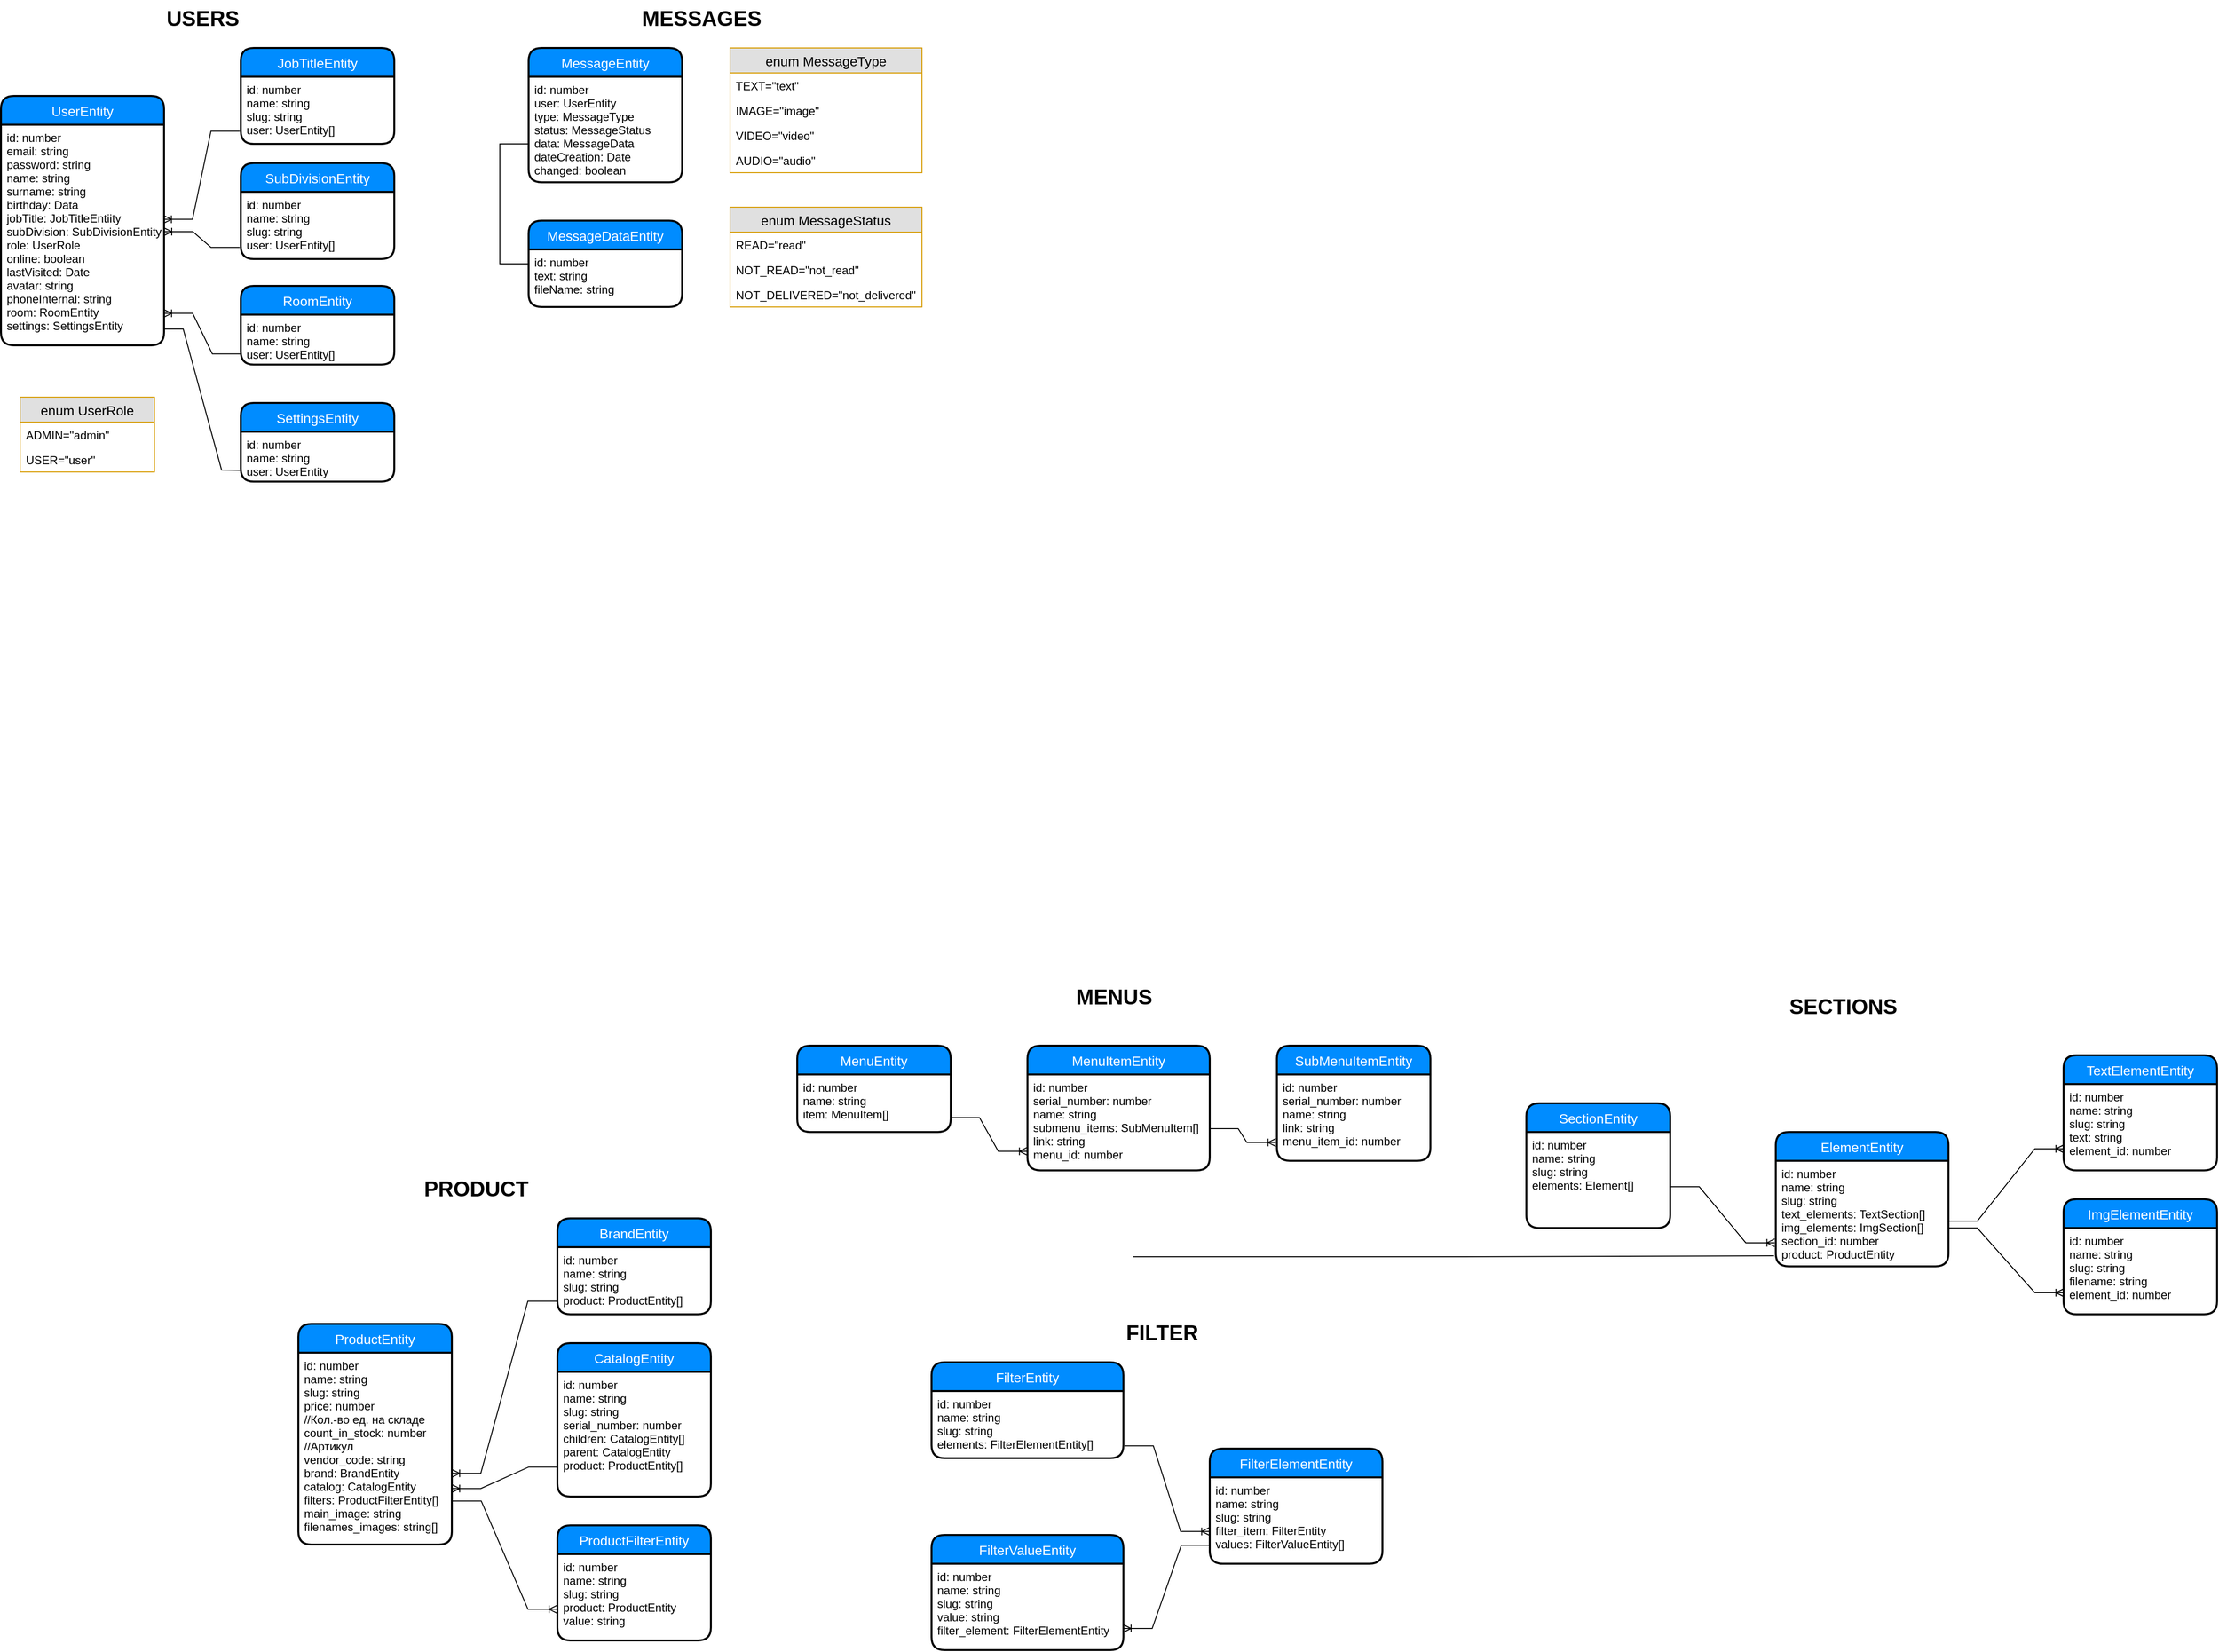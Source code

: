 <mxfile version="21.3.8" type="device">
  <diagram id="WG7RHVSNt35h0nU3T_CJ" name="DB">
    <mxGraphModel dx="633" dy="326" grid="1" gridSize="10" guides="1" tooltips="1" connect="1" arrows="1" fold="1" page="1" pageScale="1" pageWidth="2000" pageHeight="2000" math="0" shadow="0">
      <root>
        <mxCell id="PJwwnjKNIrOmF94pEZzt-0" />
        <mxCell id="PJwwnjKNIrOmF94pEZzt-1" parent="PJwwnjKNIrOmF94pEZzt-0" />
        <mxCell id="mLEfpGkEj4Xu0XnnnVGU-7" value="" style="edgeStyle=entityRelationEdgeStyle;fontSize=12;html=1;endArrow=ERoneToMany;rounded=0;exitX=0.998;exitY=0.565;exitDx=0;exitDy=0;exitPerimeter=0;entryX=-0.008;entryY=0.788;entryDx=0;entryDy=0;entryPerimeter=0;" parent="PJwwnjKNIrOmF94pEZzt-1" source="RsmHLLd07lTIPKuzx6u--11" target="mLEfpGkEj4Xu0XnnnVGU-6" edge="1">
          <mxGeometry width="100" height="100" relative="1" as="geometry">
            <mxPoint x="1270" y="1237" as="sourcePoint" />
            <mxPoint x="1350" y="1280" as="targetPoint" />
          </mxGeometry>
        </mxCell>
        <mxCell id="PJwwnjKNIrOmF94pEZzt-2" value="enum UserRole" style="swimlane;fontStyle=0;childLayout=stackLayout;horizontal=1;startSize=26;fillColor=#e0e0e0;horizontalStack=0;resizeParent=1;resizeParentMax=0;resizeLast=0;collapsible=1;marginBottom=0;swimlaneFillColor=#ffffff;align=center;fontSize=14;strokeColor=#D79B00;" parent="PJwwnjKNIrOmF94pEZzt-1" vertex="1">
          <mxGeometry x="40" y="474" width="140" height="78" as="geometry">
            <mxRectangle x="250" y="510" width="140" height="26" as="alternateBounds" />
          </mxGeometry>
        </mxCell>
        <mxCell id="PJwwnjKNIrOmF94pEZzt-4" value="ADMIN=&quot;admin&quot;" style="text;strokeColor=none;fillColor=none;spacingLeft=4;spacingRight=4;overflow=hidden;rotatable=0;points=[[0,0.5],[1,0.5]];portConstraint=eastwest;fontSize=12;" parent="PJwwnjKNIrOmF94pEZzt-2" vertex="1">
          <mxGeometry y="26" width="140" height="26" as="geometry" />
        </mxCell>
        <mxCell id="PJwwnjKNIrOmF94pEZzt-5" value="USER=&quot;user&quot;" style="text;strokeColor=none;fillColor=none;spacingLeft=4;spacingRight=4;overflow=hidden;rotatable=0;points=[[0,0.5],[1,0.5]];portConstraint=eastwest;fontSize=12;" parent="PJwwnjKNIrOmF94pEZzt-2" vertex="1">
          <mxGeometry y="52" width="140" height="26" as="geometry" />
        </mxCell>
        <mxCell id="PJwwnjKNIrOmF94pEZzt-6" value="UserEntity" style="swimlane;childLayout=stackLayout;horizontal=1;startSize=30;horizontalStack=0;fillColor=#008cff;fontColor=#FFFFFF;rounded=1;fontSize=14;fontStyle=0;strokeWidth=2;resizeParent=0;resizeLast=1;shadow=0;dashed=0;align=center;" parent="PJwwnjKNIrOmF94pEZzt-1" vertex="1">
          <mxGeometry x="20" y="160" width="170" height="260" as="geometry" />
        </mxCell>
        <mxCell id="PJwwnjKNIrOmF94pEZzt-7" value="id: number&#xa;email: string&#xa;password: string&#xa;name: string&#xa;surname: string&#xa;birthday: Data&#xa;jobTitle: JobTitleEntiity&#xa;subDivision: SubDivisionEntity  &#xa;role: UserRole&#xa;online: boolean&#xa;lastVisited: Date&#xa;avatar: string&#xa;phoneInternal: string&#xa;room: RoomEntity&#xa;settings: SettingsEntity" style="align=left;strokeColor=none;fillColor=none;spacingLeft=4;fontSize=12;verticalAlign=top;resizable=0;rotatable=0;part=1;" parent="PJwwnjKNIrOmF94pEZzt-6" vertex="1">
          <mxGeometry y="30" width="170" height="230" as="geometry" />
        </mxCell>
        <mxCell id="mOdgYHokSKIeEAVoACv8-22" style="edgeStyle=orthogonalEdgeStyle;rounded=0;orthogonalLoop=1;jettySize=auto;html=1;exitX=0.5;exitY=1;exitDx=0;exitDy=0;" edge="1" parent="PJwwnjKNIrOmF94pEZzt-6" source="PJwwnjKNIrOmF94pEZzt-7" target="PJwwnjKNIrOmF94pEZzt-7">
          <mxGeometry relative="1" as="geometry" />
        </mxCell>
        <mxCell id="RsmHLLd07lTIPKuzx6u--4" value="MENUS" style="text;html=1;align=center;verticalAlign=middle;resizable=0;points=[];autosize=1;strokeColor=none;fillColor=none;fontSize=22;fontStyle=1" parent="PJwwnjKNIrOmF94pEZzt-1" vertex="1">
          <mxGeometry x="1130" y="1080" width="100" height="40" as="geometry" />
        </mxCell>
        <mxCell id="RsmHLLd07lTIPKuzx6u--7" value="MenuEntity" style="swimlane;childLayout=stackLayout;horizontal=1;startSize=30;horizontalStack=0;fillColor=#008cff;fontColor=#FFFFFF;rounded=1;fontSize=14;fontStyle=0;strokeWidth=2;resizeParent=0;resizeLast=1;shadow=0;dashed=0;align=center;" parent="PJwwnjKNIrOmF94pEZzt-1" vertex="1">
          <mxGeometry x="850" y="1150" width="160" height="90" as="geometry" />
        </mxCell>
        <mxCell id="RsmHLLd07lTIPKuzx6u--8" value="id: number&#xa;name: string&#xa;item: MenuItem[]" style="align=left;strokeColor=none;fillColor=none;spacingLeft=4;fontSize=12;verticalAlign=top;resizable=0;rotatable=0;part=1;" parent="RsmHLLd07lTIPKuzx6u--7" vertex="1">
          <mxGeometry y="30" width="160" height="60" as="geometry" />
        </mxCell>
        <mxCell id="RsmHLLd07lTIPKuzx6u--13" value="" style="edgeStyle=entityRelationEdgeStyle;fontSize=12;html=1;endArrow=ERoneToMany;rounded=0;entryX=-0.002;entryY=0.801;entryDx=0;entryDy=0;entryPerimeter=0;exitX=1;exitY=0.75;exitDx=0;exitDy=0;" parent="PJwwnjKNIrOmF94pEZzt-1" source="RsmHLLd07lTIPKuzx6u--8" target="RsmHLLd07lTIPKuzx6u--11" edge="1">
          <mxGeometry width="100" height="100" relative="1" as="geometry">
            <mxPoint x="1010" y="1320" as="sourcePoint" />
            <mxPoint x="1090" y="1247" as="targetPoint" />
          </mxGeometry>
        </mxCell>
        <mxCell id="RsmHLLd07lTIPKuzx6u--14" value="USERS" style="text;html=1;align=center;verticalAlign=middle;resizable=0;points=[];autosize=1;strokeColor=none;fillColor=none;fontSize=22;fontStyle=1" parent="PJwwnjKNIrOmF94pEZzt-1" vertex="1">
          <mxGeometry x="180" y="60" width="100" height="40" as="geometry" />
        </mxCell>
        <mxCell id="RsmHLLd07lTIPKuzx6u--16" value="SECTIONS" style="text;html=1;align=center;verticalAlign=middle;resizable=0;points=[];autosize=1;strokeColor=none;fillColor=none;fontSize=22;fontStyle=1" parent="PJwwnjKNIrOmF94pEZzt-1" vertex="1">
          <mxGeometry x="1870" y="1090" width="140" height="40" as="geometry" />
        </mxCell>
        <mxCell id="RsmHLLd07lTIPKuzx6u--18" value="ElementEntity" style="swimlane;childLayout=stackLayout;horizontal=1;startSize=30;horizontalStack=0;fillColor=#008cff;fontColor=#FFFFFF;rounded=1;fontSize=14;fontStyle=0;strokeWidth=2;resizeParent=0;resizeLast=1;shadow=0;dashed=0;align=center;" parent="PJwwnjKNIrOmF94pEZzt-1" vertex="1">
          <mxGeometry x="1870" y="1240" width="180" height="140" as="geometry" />
        </mxCell>
        <mxCell id="RsmHLLd07lTIPKuzx6u--19" value="id: number&#xa;name: string&#xa;slug: string&#xa;text_elements: TextSection[]&#xa;img_elements: ImgSection[]&#xa;section_id: number&#xa;product: ProductEntity" style="align=left;strokeColor=none;fillColor=none;spacingLeft=4;fontSize=12;verticalAlign=top;resizable=0;rotatable=0;part=1;" parent="RsmHLLd07lTIPKuzx6u--18" vertex="1">
          <mxGeometry y="30" width="180" height="110" as="geometry" />
        </mxCell>
        <mxCell id="RsmHLLd07lTIPKuzx6u--20" value="TextElementEntity" style="swimlane;childLayout=stackLayout;horizontal=1;startSize=30;horizontalStack=0;fillColor=#008cff;fontColor=#FFFFFF;rounded=1;fontSize=14;fontStyle=0;strokeWidth=2;resizeParent=0;resizeLast=1;shadow=0;dashed=0;align=center;" parent="PJwwnjKNIrOmF94pEZzt-1" vertex="1">
          <mxGeometry x="2170" y="1160" width="160" height="120" as="geometry" />
        </mxCell>
        <mxCell id="RsmHLLd07lTIPKuzx6u--21" value="id: number&#xa;name: string&#xa;slug: string&#xa;text: string&#xa;element_id: number" style="align=left;strokeColor=none;fillColor=none;spacingLeft=4;fontSize=12;verticalAlign=top;resizable=0;rotatable=0;part=1;" parent="RsmHLLd07lTIPKuzx6u--20" vertex="1">
          <mxGeometry y="30" width="160" height="90" as="geometry" />
        </mxCell>
        <mxCell id="mLEfpGkEj4Xu0XnnnVGU-0" value="ImgElementEntity" style="swimlane;childLayout=stackLayout;horizontal=1;startSize=30;horizontalStack=0;fillColor=#008cff;fontColor=#FFFFFF;rounded=1;fontSize=14;fontStyle=0;strokeWidth=2;resizeParent=0;resizeLast=1;shadow=0;dashed=0;align=center;" parent="PJwwnjKNIrOmF94pEZzt-1" vertex="1">
          <mxGeometry x="2170" y="1310" width="160" height="120" as="geometry" />
        </mxCell>
        <mxCell id="mLEfpGkEj4Xu0XnnnVGU-1" value="id: number&#xa;name: string&#xa;slug: string&#xa;filename: string&#xa;element_id: number" style="align=left;strokeColor=none;fillColor=none;spacingLeft=4;fontSize=12;verticalAlign=top;resizable=0;rotatable=0;part=1;" parent="mLEfpGkEj4Xu0XnnnVGU-0" vertex="1">
          <mxGeometry y="30" width="160" height="90" as="geometry" />
        </mxCell>
        <mxCell id="mLEfpGkEj4Xu0XnnnVGU-2" value="" style="edgeStyle=entityRelationEdgeStyle;fontSize=12;html=1;endArrow=ERoneToMany;rounded=0;entryX=0;entryY=0.75;entryDx=0;entryDy=0;exitX=1;exitY=0.572;exitDx=0;exitDy=0;exitPerimeter=0;" parent="PJwwnjKNIrOmF94pEZzt-1" source="RsmHLLd07lTIPKuzx6u--19" target="RsmHLLd07lTIPKuzx6u--21" edge="1">
          <mxGeometry width="100" height="100" relative="1" as="geometry">
            <mxPoint x="2050" y="1320" as="sourcePoint" />
            <mxPoint x="2129.68" y="1247.09" as="targetPoint" />
          </mxGeometry>
        </mxCell>
        <mxCell id="mLEfpGkEj4Xu0XnnnVGU-3" value="" style="edgeStyle=entityRelationEdgeStyle;fontSize=12;html=1;endArrow=ERoneToMany;rounded=0;entryX=0;entryY=0.75;entryDx=0;entryDy=0;" parent="PJwwnjKNIrOmF94pEZzt-1" target="mLEfpGkEj4Xu0XnnnVGU-1" edge="1">
          <mxGeometry width="100" height="100" relative="1" as="geometry">
            <mxPoint x="2050" y="1340" as="sourcePoint" />
            <mxPoint x="2180" y="1267.5" as="targetPoint" />
          </mxGeometry>
        </mxCell>
        <mxCell id="mLEfpGkEj4Xu0XnnnVGU-5" value="SubMenuItemEntity" style="swimlane;childLayout=stackLayout;horizontal=1;startSize=30;horizontalStack=0;fillColor=#008cff;fontColor=#FFFFFF;rounded=1;fontSize=14;fontStyle=0;strokeWidth=2;resizeParent=0;resizeLast=1;shadow=0;dashed=0;align=center;" parent="PJwwnjKNIrOmF94pEZzt-1" vertex="1">
          <mxGeometry x="1350" y="1150" width="160" height="120" as="geometry" />
        </mxCell>
        <mxCell id="mLEfpGkEj4Xu0XnnnVGU-6" value="id: number&#xa;serial_number: number&#xa;name: string&#xa;link: string&#xa;menu_item_id: number" style="align=left;strokeColor=none;fillColor=none;spacingLeft=4;fontSize=12;verticalAlign=top;resizable=0;rotatable=0;part=1;" parent="mLEfpGkEj4Xu0XnnnVGU-5" vertex="1">
          <mxGeometry y="30" width="160" height="90" as="geometry" />
        </mxCell>
        <mxCell id="RsmHLLd07lTIPKuzx6u--10" value="MenuItemEntity" style="swimlane;childLayout=stackLayout;horizontal=1;startSize=30;horizontalStack=0;fillColor=#008cff;fontColor=#FFFFFF;rounded=1;fontSize=14;fontStyle=0;strokeWidth=2;resizeParent=0;resizeLast=1;shadow=0;dashed=0;align=center;" parent="PJwwnjKNIrOmF94pEZzt-1" vertex="1">
          <mxGeometry x="1090" y="1150" width="190" height="130" as="geometry" />
        </mxCell>
        <mxCell id="RsmHLLd07lTIPKuzx6u--11" value="id: number&#xa;serial_number: number&#xa;name: string&#xa;submenu_items: SubMenuItem[]&#xa;link: string&#xa;menu_id: number" style="align=left;strokeColor=none;fillColor=none;spacingLeft=4;fontSize=12;verticalAlign=top;resizable=0;rotatable=0;part=1;" parent="RsmHLLd07lTIPKuzx6u--10" vertex="1">
          <mxGeometry y="30" width="190" height="100" as="geometry" />
        </mxCell>
        <mxCell id="mZnA2GYZkuLBao74AhR1-0" value="SectionEntity" style="swimlane;childLayout=stackLayout;horizontal=1;startSize=30;horizontalStack=0;fillColor=#008cff;fontColor=#FFFFFF;rounded=1;fontSize=14;fontStyle=0;strokeWidth=2;resizeParent=0;resizeLast=1;shadow=0;dashed=0;align=center;" parent="PJwwnjKNIrOmF94pEZzt-1" vertex="1">
          <mxGeometry x="1610" y="1210" width="150" height="130" as="geometry" />
        </mxCell>
        <mxCell id="mZnA2GYZkuLBao74AhR1-1" value="id: number&#xa;name: string&#xa;slug: string&#xa;elements: Element[]" style="align=left;strokeColor=none;fillColor=none;spacingLeft=4;fontSize=12;verticalAlign=top;resizable=0;rotatable=0;part=1;" parent="mZnA2GYZkuLBao74AhR1-0" vertex="1">
          <mxGeometry y="30" width="150" height="100" as="geometry" />
        </mxCell>
        <mxCell id="mZnA2GYZkuLBao74AhR1-2" value="" style="edgeStyle=entityRelationEdgeStyle;fontSize=12;html=1;endArrow=ERoneToMany;rounded=0;entryX=-0.007;entryY=0.777;entryDx=0;entryDy=0;exitX=1.002;exitY=0.57;exitDx=0;exitDy=0;exitPerimeter=0;entryPerimeter=0;" parent="PJwwnjKNIrOmF94pEZzt-1" source="mZnA2GYZkuLBao74AhR1-1" target="RsmHLLd07lTIPKuzx6u--19" edge="1">
          <mxGeometry width="100" height="100" relative="1" as="geometry">
            <mxPoint x="1760" y="1300" as="sourcePoint" />
            <mxPoint x="1910" y="1440" as="targetPoint" />
          </mxGeometry>
        </mxCell>
        <mxCell id="aV_MLQnCXW4QnTgUyW_h-1" value="ProductEntity" style="swimlane;childLayout=stackLayout;horizontal=1;startSize=30;horizontalStack=0;fillColor=#008cff;fontColor=#FFFFFF;rounded=1;fontSize=14;fontStyle=0;strokeWidth=2;resizeParent=0;resizeLast=1;shadow=0;dashed=0;align=center;" parent="PJwwnjKNIrOmF94pEZzt-1" vertex="1">
          <mxGeometry x="330" y="1440" width="160" height="230" as="geometry" />
        </mxCell>
        <mxCell id="aV_MLQnCXW4QnTgUyW_h-2" value="id: number&#xa;name: string&#xa;slug: string&#xa;price: number&#xa;//Кол.-во ед. на складе&#xa;count_in_stock: number &#xa;//Артикул&#xa;vendor_code: string &#xa;brand: BrandEntity&#xa;catalog: CatalogEntity&#xa;filters: ProductFilterEntity[]&#xa;main_image: string&#xa;filenames_images: string[]&#xa;" style="align=left;strokeColor=none;fillColor=none;spacingLeft=4;fontSize=12;verticalAlign=top;resizable=0;rotatable=0;part=1;" parent="aV_MLQnCXW4QnTgUyW_h-1" vertex="1">
          <mxGeometry y="30" width="160" height="200" as="geometry" />
        </mxCell>
        <mxCell id="aV_MLQnCXW4QnTgUyW_h-3" value="BrandEntity" style="swimlane;childLayout=stackLayout;horizontal=1;startSize=30;horizontalStack=0;fillColor=#008cff;fontColor=#FFFFFF;rounded=1;fontSize=14;fontStyle=0;strokeWidth=2;resizeParent=0;resizeLast=1;shadow=0;dashed=0;align=center;" parent="PJwwnjKNIrOmF94pEZzt-1" vertex="1">
          <mxGeometry x="600" y="1330" width="160" height="100" as="geometry" />
        </mxCell>
        <mxCell id="aV_MLQnCXW4QnTgUyW_h-4" value="id: number&#xa;name: string&#xa;slug: string&#xa;product: ProductEntity[]" style="align=left;strokeColor=none;fillColor=none;spacingLeft=4;fontSize=12;verticalAlign=top;resizable=0;rotatable=0;part=1;" parent="aV_MLQnCXW4QnTgUyW_h-3" vertex="1">
          <mxGeometry y="30" width="160" height="70" as="geometry" />
        </mxCell>
        <mxCell id="aV_MLQnCXW4QnTgUyW_h-5" value="CatalogEntity" style="swimlane;childLayout=stackLayout;horizontal=1;startSize=30;horizontalStack=0;fillColor=#008cff;fontColor=#FFFFFF;rounded=1;fontSize=14;fontStyle=0;strokeWidth=2;resizeParent=0;resizeLast=1;shadow=0;dashed=0;align=center;" parent="PJwwnjKNIrOmF94pEZzt-1" vertex="1">
          <mxGeometry x="600" y="1460" width="160" height="160" as="geometry" />
        </mxCell>
        <mxCell id="aV_MLQnCXW4QnTgUyW_h-6" value="id: number&#xa;name: string&#xa;slug: string&#xa;serial_number: number&#xa;children: CatalogEntity[] &#xa;parent: CatalogEntity &#xa;product: ProductEntity[]" style="align=left;strokeColor=none;fillColor=none;spacingLeft=4;fontSize=12;verticalAlign=top;resizable=0;rotatable=0;part=1;" parent="aV_MLQnCXW4QnTgUyW_h-5" vertex="1">
          <mxGeometry y="30" width="160" height="130" as="geometry" />
        </mxCell>
        <mxCell id="aV_MLQnCXW4QnTgUyW_h-7" value="ProductFilterEntity" style="swimlane;childLayout=stackLayout;horizontal=1;startSize=30;horizontalStack=0;fillColor=#008cff;fontColor=#FFFFFF;rounded=1;fontSize=14;fontStyle=0;strokeWidth=2;resizeParent=0;resizeLast=1;shadow=0;dashed=0;align=center;" parent="PJwwnjKNIrOmF94pEZzt-1" vertex="1">
          <mxGeometry x="600" y="1650" width="160" height="120" as="geometry">
            <mxRectangle x="330" y="1160" width="150" height="30" as="alternateBounds" />
          </mxGeometry>
        </mxCell>
        <mxCell id="aV_MLQnCXW4QnTgUyW_h-8" value="id: number&#xa;name: string&#xa;slug: string&#xa;product: ProductEntity&#xa;value: string" style="align=left;strokeColor=none;fillColor=none;spacingLeft=4;fontSize=12;verticalAlign=top;resizable=0;rotatable=0;part=1;" parent="aV_MLQnCXW4QnTgUyW_h-7" vertex="1">
          <mxGeometry y="30" width="160" height="90" as="geometry" />
        </mxCell>
        <mxCell id="aV_MLQnCXW4QnTgUyW_h-9" value="PRODUCT" style="text;html=1;align=center;verticalAlign=middle;resizable=0;points=[];autosize=1;strokeColor=none;fillColor=none;fontSize=22;fontStyle=1" parent="PJwwnjKNIrOmF94pEZzt-1" vertex="1">
          <mxGeometry x="450" y="1280" width="130" height="40" as="geometry" />
        </mxCell>
        <mxCell id="aV_MLQnCXW4QnTgUyW_h-10" value="FILTER" style="text;html=1;align=center;verticalAlign=middle;resizable=0;points=[];autosize=1;strokeColor=none;fillColor=none;fontSize=22;fontStyle=1" parent="PJwwnjKNIrOmF94pEZzt-1" vertex="1">
          <mxGeometry x="1180" y="1430" width="100" height="40" as="geometry" />
        </mxCell>
        <mxCell id="aV_MLQnCXW4QnTgUyW_h-11" value="FilterEntity" style="swimlane;childLayout=stackLayout;horizontal=1;startSize=30;horizontalStack=0;fillColor=#008cff;fontColor=#FFFFFF;rounded=1;fontSize=14;fontStyle=0;strokeWidth=2;resizeParent=0;resizeLast=1;shadow=0;dashed=0;align=center;" parent="PJwwnjKNIrOmF94pEZzt-1" vertex="1">
          <mxGeometry x="990" y="1480" width="200" height="100" as="geometry" />
        </mxCell>
        <mxCell id="aV_MLQnCXW4QnTgUyW_h-12" value="id: number&#xa;name: string&#xa;slug: string&#xa;elements: FilterElementEntity[]" style="align=left;strokeColor=none;fillColor=none;spacingLeft=4;fontSize=12;verticalAlign=top;resizable=0;rotatable=0;part=1;" parent="aV_MLQnCXW4QnTgUyW_h-11" vertex="1">
          <mxGeometry y="30" width="200" height="70" as="geometry" />
        </mxCell>
        <mxCell id="aV_MLQnCXW4QnTgUyW_h-13" value="FilterElementEntity" style="swimlane;childLayout=stackLayout;horizontal=1;startSize=30;horizontalStack=0;fillColor=#008cff;fontColor=#FFFFFF;rounded=1;fontSize=14;fontStyle=0;strokeWidth=2;resizeParent=0;resizeLast=1;shadow=0;dashed=0;align=center;" parent="PJwwnjKNIrOmF94pEZzt-1" vertex="1">
          <mxGeometry x="1280" y="1570" width="180" height="120" as="geometry" />
        </mxCell>
        <mxCell id="aV_MLQnCXW4QnTgUyW_h-14" value="id: number&#xa;name: string&#xa;slug: string&#xa;filter_item: FilterEntity&#xa;values: FilterValueEntity[]" style="align=left;strokeColor=none;fillColor=none;spacingLeft=4;fontSize=12;verticalAlign=top;resizable=0;rotatable=0;part=1;" parent="aV_MLQnCXW4QnTgUyW_h-13" vertex="1">
          <mxGeometry y="30" width="180" height="90" as="geometry" />
        </mxCell>
        <mxCell id="aV_MLQnCXW4QnTgUyW_h-16" value="FilterValueEntity" style="swimlane;childLayout=stackLayout;horizontal=1;startSize=30;horizontalStack=0;fillColor=#008cff;fontColor=#FFFFFF;rounded=1;fontSize=14;fontStyle=0;strokeWidth=2;resizeParent=0;resizeLast=1;shadow=0;dashed=0;align=center;" parent="PJwwnjKNIrOmF94pEZzt-1" vertex="1">
          <mxGeometry x="990" y="1660" width="200" height="120" as="geometry" />
        </mxCell>
        <mxCell id="aV_MLQnCXW4QnTgUyW_h-17" value="id: number&#xa;name: string&#xa;slug: string&#xa;value: string&#xa;filter_element: FilterElementEntity" style="align=left;strokeColor=none;fillColor=none;spacingLeft=4;fontSize=12;verticalAlign=top;resizable=0;rotatable=0;part=1;" parent="aV_MLQnCXW4QnTgUyW_h-16" vertex="1">
          <mxGeometry y="30" width="200" height="90" as="geometry" />
        </mxCell>
        <mxCell id="aV_MLQnCXW4QnTgUyW_h-18" value="" style="edgeStyle=entityRelationEdgeStyle;fontSize=12;html=1;endArrow=ERoneToMany;rounded=0;entryX=1.001;entryY=0.629;entryDx=0;entryDy=0;entryPerimeter=0;exitX=-0.005;exitY=0.806;exitDx=0;exitDy=0;exitPerimeter=0;" parent="PJwwnjKNIrOmF94pEZzt-1" source="aV_MLQnCXW4QnTgUyW_h-4" target="aV_MLQnCXW4QnTgUyW_h-2" edge="1">
          <mxGeometry width="100" height="100" relative="1" as="geometry">
            <mxPoint x="460" y="1367.45" as="sourcePoint" />
            <mxPoint x="539.62" y="1402.55" as="targetPoint" />
          </mxGeometry>
        </mxCell>
        <mxCell id="aV_MLQnCXW4QnTgUyW_h-19" value="" style="edgeStyle=entityRelationEdgeStyle;fontSize=12;html=1;endArrow=ERoneToMany;rounded=0;entryX=1.001;entryY=0.708;entryDx=0;entryDy=0;entryPerimeter=0;exitX=0.001;exitY=0.763;exitDx=0;exitDy=0;exitPerimeter=0;" parent="PJwwnjKNIrOmF94pEZzt-1" source="aV_MLQnCXW4QnTgUyW_h-6" target="aV_MLQnCXW4QnTgUyW_h-2" edge="1">
          <mxGeometry width="100" height="100" relative="1" as="geometry">
            <mxPoint x="609.2" y="1426.42" as="sourcePoint" />
            <mxPoint x="500.16" y="1605.8" as="targetPoint" />
          </mxGeometry>
        </mxCell>
        <mxCell id="aV_MLQnCXW4QnTgUyW_h-20" value="" style="edgeStyle=entityRelationEdgeStyle;fontSize=12;html=1;endArrow=ERoneToMany;rounded=0;entryX=-0.004;entryY=0.638;entryDx=0;entryDy=0;entryPerimeter=0;exitX=1.004;exitY=0.773;exitDx=0;exitDy=0;exitPerimeter=0;" parent="PJwwnjKNIrOmF94pEZzt-1" source="aV_MLQnCXW4QnTgUyW_h-2" target="aV_MLQnCXW4QnTgUyW_h-8" edge="1">
          <mxGeometry width="100" height="100" relative="1" as="geometry">
            <mxPoint x="1000" y="1550" as="sourcePoint" />
            <mxPoint x="890.96" y="1729.38" as="targetPoint" />
          </mxGeometry>
        </mxCell>
        <mxCell id="aV_MLQnCXW4QnTgUyW_h-21" value="" style="edgeStyle=entityRelationEdgeStyle;fontSize=12;html=1;endArrow=ERoneToMany;rounded=0;entryX=-0.002;entryY=0.626;entryDx=0;entryDy=0;entryPerimeter=0;exitX=1.006;exitY=0.816;exitDx=0;exitDy=0;exitPerimeter=0;" parent="PJwwnjKNIrOmF94pEZzt-1" source="aV_MLQnCXW4QnTgUyW_h-12" target="aV_MLQnCXW4QnTgUyW_h-14" edge="1">
          <mxGeometry width="100" height="100" relative="1" as="geometry">
            <mxPoint x="1190" y="1610" as="sourcePoint" />
            <mxPoint x="1298.72" y="1692.82" as="targetPoint" />
          </mxGeometry>
        </mxCell>
        <mxCell id="aV_MLQnCXW4QnTgUyW_h-22" value="" style="edgeStyle=entityRelationEdgeStyle;fontSize=12;html=1;endArrow=ERoneToMany;rounded=0;entryX=1;entryY=0.75;entryDx=0;entryDy=0;exitX=0.002;exitY=0.786;exitDx=0;exitDy=0;exitPerimeter=0;" parent="PJwwnjKNIrOmF94pEZzt-1" source="aV_MLQnCXW4QnTgUyW_h-14" target="aV_MLQnCXW4QnTgUyW_h-17" edge="1">
          <mxGeometry width="100" height="100" relative="1" as="geometry">
            <mxPoint x="1280" y="1720" as="sourcePoint" />
            <mxPoint x="1368.44" y="1809.44" as="targetPoint" />
          </mxGeometry>
        </mxCell>
        <mxCell id="p17t_6VX3r1sdSGeTsCf-4" value="" style="endArrow=none;html=1;rounded=0;exitX=-0.01;exitY=0.9;exitDx=0;exitDy=0;exitPerimeter=0;" parent="PJwwnjKNIrOmF94pEZzt-1" source="RsmHLLd07lTIPKuzx6u--19" edge="1">
          <mxGeometry width="50" height="50" relative="1" as="geometry">
            <mxPoint x="1730" y="1400" as="sourcePoint" />
            <mxPoint x="1200" y="1370" as="targetPoint" />
            <Array as="points">
              <mxPoint x="1530" y="1370" />
            </Array>
          </mxGeometry>
        </mxCell>
        <mxCell id="mOdgYHokSKIeEAVoACv8-0" value="MessageEntity" style="swimlane;childLayout=stackLayout;horizontal=1;startSize=30;horizontalStack=0;fillColor=#008cff;fontColor=#FFFFFF;rounded=1;fontSize=14;fontStyle=0;strokeWidth=2;resizeParent=0;resizeLast=1;shadow=0;dashed=0;align=center;" vertex="1" parent="PJwwnjKNIrOmF94pEZzt-1">
          <mxGeometry x="570" y="110" width="160" height="140" as="geometry" />
        </mxCell>
        <mxCell id="mOdgYHokSKIeEAVoACv8-1" value="id: number&#xa;user: UserEntity&#xa;type: MessageType&#xa;status: MessageStatus&#xa;data: MessageData&#xa;dateCreation: Date&#xa;changed: boolean" style="align=left;strokeColor=none;fillColor=none;spacingLeft=4;fontSize=12;verticalAlign=top;resizable=0;rotatable=0;part=1;" vertex="1" parent="mOdgYHokSKIeEAVoACv8-0">
          <mxGeometry y="30" width="160" height="110" as="geometry" />
        </mxCell>
        <mxCell id="mOdgYHokSKIeEAVoACv8-2" value="enum MessageStatus" style="swimlane;fontStyle=0;childLayout=stackLayout;horizontal=1;startSize=26;fillColor=#e0e0e0;horizontalStack=0;resizeParent=1;resizeParentMax=0;resizeLast=0;collapsible=1;marginBottom=0;swimlaneFillColor=#ffffff;align=center;fontSize=14;strokeColor=#D79B00;" vertex="1" parent="PJwwnjKNIrOmF94pEZzt-1">
          <mxGeometry x="780" y="276" width="200" height="104" as="geometry">
            <mxRectangle x="250" y="510" width="140" height="26" as="alternateBounds" />
          </mxGeometry>
        </mxCell>
        <mxCell id="mOdgYHokSKIeEAVoACv8-3" value="READ=&quot;read&quot;" style="text;strokeColor=none;fillColor=none;spacingLeft=4;spacingRight=4;overflow=hidden;rotatable=0;points=[[0,0.5],[1,0.5]];portConstraint=eastwest;fontSize=12;" vertex="1" parent="mOdgYHokSKIeEAVoACv8-2">
          <mxGeometry y="26" width="200" height="26" as="geometry" />
        </mxCell>
        <mxCell id="mOdgYHokSKIeEAVoACv8-4" value="NOT_READ=&quot;not_read&quot;" style="text;strokeColor=none;fillColor=none;spacingLeft=4;spacingRight=4;overflow=hidden;rotatable=0;points=[[0,0.5],[1,0.5]];portConstraint=eastwest;fontSize=12;" vertex="1" parent="mOdgYHokSKIeEAVoACv8-2">
          <mxGeometry y="52" width="200" height="26" as="geometry" />
        </mxCell>
        <mxCell id="mOdgYHokSKIeEAVoACv8-5" value="NOT_DELIVERED=&quot;not_delivered&quot;" style="text;strokeColor=none;fillColor=none;spacingLeft=4;spacingRight=4;overflow=hidden;rotatable=0;points=[[0,0.5],[1,0.5]];portConstraint=eastwest;fontSize=12;" vertex="1" parent="mOdgYHokSKIeEAVoACv8-2">
          <mxGeometry y="78" width="200" height="26" as="geometry" />
        </mxCell>
        <mxCell id="mOdgYHokSKIeEAVoACv8-6" value="enum MessageType" style="swimlane;fontStyle=0;childLayout=stackLayout;horizontal=1;startSize=26;fillColor=#e0e0e0;horizontalStack=0;resizeParent=1;resizeParentMax=0;resizeLast=0;collapsible=1;marginBottom=0;swimlaneFillColor=#ffffff;align=center;fontSize=14;strokeColor=#D79B00;" vertex="1" parent="PJwwnjKNIrOmF94pEZzt-1">
          <mxGeometry x="780" y="110" width="200" height="130" as="geometry">
            <mxRectangle x="250" y="510" width="140" height="26" as="alternateBounds" />
          </mxGeometry>
        </mxCell>
        <mxCell id="mOdgYHokSKIeEAVoACv8-7" value="TEXT=&quot;text&quot;" style="text;strokeColor=none;fillColor=none;spacingLeft=4;spacingRight=4;overflow=hidden;rotatable=0;points=[[0,0.5],[1,0.5]];portConstraint=eastwest;fontSize=12;" vertex="1" parent="mOdgYHokSKIeEAVoACv8-6">
          <mxGeometry y="26" width="200" height="26" as="geometry" />
        </mxCell>
        <mxCell id="mOdgYHokSKIeEAVoACv8-8" value="IMAGE=&quot;image&quot;" style="text;strokeColor=none;fillColor=none;spacingLeft=4;spacingRight=4;overflow=hidden;rotatable=0;points=[[0,0.5],[1,0.5]];portConstraint=eastwest;fontSize=12;" vertex="1" parent="mOdgYHokSKIeEAVoACv8-6">
          <mxGeometry y="52" width="200" height="26" as="geometry" />
        </mxCell>
        <mxCell id="mOdgYHokSKIeEAVoACv8-10" value="VIDEO=&quot;video&quot;" style="text;strokeColor=none;fillColor=none;spacingLeft=4;spacingRight=4;overflow=hidden;rotatable=0;points=[[0,0.5],[1,0.5]];portConstraint=eastwest;fontSize=12;" vertex="1" parent="mOdgYHokSKIeEAVoACv8-6">
          <mxGeometry y="78" width="200" height="26" as="geometry" />
        </mxCell>
        <mxCell id="mOdgYHokSKIeEAVoACv8-9" value="AUDIO=&quot;audio&quot;" style="text;strokeColor=none;fillColor=none;spacingLeft=4;spacingRight=4;overflow=hidden;rotatable=0;points=[[0,0.5],[1,0.5]];portConstraint=eastwest;fontSize=12;" vertex="1" parent="mOdgYHokSKIeEAVoACv8-6">
          <mxGeometry y="104" width="200" height="26" as="geometry" />
        </mxCell>
        <mxCell id="mOdgYHokSKIeEAVoACv8-11" value="MESSAGES" style="text;html=1;align=center;verticalAlign=middle;resizable=0;points=[];autosize=1;strokeColor=none;fillColor=none;fontSize=22;fontStyle=1" vertex="1" parent="PJwwnjKNIrOmF94pEZzt-1">
          <mxGeometry x="675" y="60" width="150" height="40" as="geometry" />
        </mxCell>
        <mxCell id="mOdgYHokSKIeEAVoACv8-12" value="MessageDataEntity" style="swimlane;childLayout=stackLayout;horizontal=1;startSize=30;horizontalStack=0;fillColor=#008cff;fontColor=#FFFFFF;rounded=1;fontSize=14;fontStyle=0;strokeWidth=2;resizeParent=0;resizeLast=1;shadow=0;dashed=0;align=center;" vertex="1" parent="PJwwnjKNIrOmF94pEZzt-1">
          <mxGeometry x="570" y="290" width="160" height="90" as="geometry" />
        </mxCell>
        <mxCell id="mOdgYHokSKIeEAVoACv8-13" value="id: number&#xa;text: string&#xa;fileName: string" style="align=left;strokeColor=none;fillColor=none;spacingLeft=4;fontSize=12;verticalAlign=top;resizable=0;rotatable=0;part=1;" vertex="1" parent="mOdgYHokSKIeEAVoACv8-12">
          <mxGeometry y="30" width="160" height="60" as="geometry" />
        </mxCell>
        <mxCell id="mOdgYHokSKIeEAVoACv8-15" value="" style="endArrow=none;html=1;rounded=0;exitX=0.011;exitY=0.635;exitDx=0;exitDy=0;exitPerimeter=0;" edge="1" parent="PJwwnjKNIrOmF94pEZzt-1" source="mOdgYHokSKIeEAVoACv8-1">
          <mxGeometry width="50" height="50" relative="1" as="geometry">
            <mxPoint x="490" y="360" as="sourcePoint" />
            <mxPoint x="572" y="210" as="targetPoint" />
          </mxGeometry>
        </mxCell>
        <mxCell id="mOdgYHokSKIeEAVoACv8-16" value="" style="endArrow=none;html=1;rounded=0;exitX=0;exitY=0.636;exitDx=0;exitDy=0;exitPerimeter=0;entryX=0;entryY=0.25;entryDx=0;entryDy=0;" edge="1" parent="PJwwnjKNIrOmF94pEZzt-1" source="mOdgYHokSKIeEAVoACv8-1" target="mOdgYHokSKIeEAVoACv8-13">
          <mxGeometry width="50" height="50" relative="1" as="geometry">
            <mxPoint x="572" y="210" as="sourcePoint" />
            <mxPoint x="510" y="350" as="targetPoint" />
            <Array as="points">
              <mxPoint x="540" y="210" />
              <mxPoint x="540" y="335" />
            </Array>
          </mxGeometry>
        </mxCell>
        <mxCell id="mOdgYHokSKIeEAVoACv8-20" value="JobTitleEntity" style="swimlane;childLayout=stackLayout;horizontal=1;startSize=30;horizontalStack=0;fillColor=#008cff;fontColor=#FFFFFF;rounded=1;fontSize=14;fontStyle=0;strokeWidth=2;resizeParent=0;resizeLast=1;shadow=0;dashed=0;align=center;" vertex="1" parent="PJwwnjKNIrOmF94pEZzt-1">
          <mxGeometry x="270" y="110" width="160" height="100" as="geometry" />
        </mxCell>
        <mxCell id="mOdgYHokSKIeEAVoACv8-21" value="id: number&#xa;name: string&#xa;slug: string&#xa;user: UserEntity[]" style="align=left;strokeColor=none;fillColor=none;spacingLeft=4;fontSize=12;verticalAlign=top;resizable=0;rotatable=0;part=1;" vertex="1" parent="mOdgYHokSKIeEAVoACv8-20">
          <mxGeometry y="30" width="160" height="70" as="geometry" />
        </mxCell>
        <mxCell id="mOdgYHokSKIeEAVoACv8-24" value="" style="edgeStyle=entityRelationEdgeStyle;fontSize=12;html=1;endArrow=ERoneToMany;rounded=0;entryX=1;entryY=0.485;entryDx=0;entryDy=0;entryPerimeter=0;exitX=-0.007;exitY=0.826;exitDx=0;exitDy=0;exitPerimeter=0;" edge="1" parent="PJwwnjKNIrOmF94pEZzt-1" source="mOdgYHokSKIeEAVoACv8-26" target="PJwwnjKNIrOmF94pEZzt-7">
          <mxGeometry width="100" height="100" relative="1" as="geometry">
            <mxPoint x="230" y="280" as="sourcePoint" />
            <mxPoint x="131" y="380" as="targetPoint" />
          </mxGeometry>
        </mxCell>
        <mxCell id="mOdgYHokSKIeEAVoACv8-25" value="SubDivisionEntity" style="swimlane;childLayout=stackLayout;horizontal=1;startSize=30;horizontalStack=0;fillColor=#008cff;fontColor=#FFFFFF;rounded=1;fontSize=14;fontStyle=0;strokeWidth=2;resizeParent=0;resizeLast=1;shadow=0;dashed=0;align=center;" vertex="1" parent="PJwwnjKNIrOmF94pEZzt-1">
          <mxGeometry x="270" y="230" width="160" height="100" as="geometry" />
        </mxCell>
        <mxCell id="mOdgYHokSKIeEAVoACv8-26" value="id: number&#xa;name: string&#xa;slug: string&#xa;user: UserEntity[]" style="align=left;strokeColor=none;fillColor=none;spacingLeft=4;fontSize=12;verticalAlign=top;resizable=0;rotatable=0;part=1;" vertex="1" parent="mOdgYHokSKIeEAVoACv8-25">
          <mxGeometry y="30" width="160" height="70" as="geometry" />
        </mxCell>
        <mxCell id="mOdgYHokSKIeEAVoACv8-27" value="" style="edgeStyle=entityRelationEdgeStyle;fontSize=12;html=1;endArrow=ERoneToMany;rounded=0;entryX=0.998;entryY=0.429;entryDx=0;entryDy=0;entryPerimeter=0;exitX=-0.007;exitY=0.81;exitDx=0;exitDy=0;exitPerimeter=0;" edge="1" parent="PJwwnjKNIrOmF94pEZzt-1" source="mOdgYHokSKIeEAVoACv8-21" target="PJwwnjKNIrOmF94pEZzt-7">
          <mxGeometry width="100" height="100" relative="1" as="geometry">
            <mxPoint x="220" y="90" as="sourcePoint" />
            <mxPoint x="152" y="-75" as="targetPoint" />
          </mxGeometry>
        </mxCell>
        <mxCell id="mOdgYHokSKIeEAVoACv8-28" value="RoomEntity" style="swimlane;childLayout=stackLayout;horizontal=1;startSize=30;horizontalStack=0;fillColor=#008cff;fontColor=#FFFFFF;rounded=1;fontSize=14;fontStyle=0;strokeWidth=2;resizeParent=0;resizeLast=1;shadow=0;dashed=0;align=center;" vertex="1" parent="PJwwnjKNIrOmF94pEZzt-1">
          <mxGeometry x="270" y="358" width="160" height="82" as="geometry" />
        </mxCell>
        <mxCell id="mOdgYHokSKIeEAVoACv8-29" value="id: number&#xa;name: string&#xa;user: UserEntity[]" style="align=left;strokeColor=none;fillColor=none;spacingLeft=4;fontSize=12;verticalAlign=top;resizable=0;rotatable=0;part=1;" vertex="1" parent="mOdgYHokSKIeEAVoACv8-28">
          <mxGeometry y="30" width="160" height="52" as="geometry" />
        </mxCell>
        <mxCell id="mOdgYHokSKIeEAVoACv8-30" value="" style="edgeStyle=entityRelationEdgeStyle;fontSize=12;html=1;endArrow=ERoneToMany;rounded=0;entryX=0.999;entryY=0.855;entryDx=0;entryDy=0;entryPerimeter=0;exitX=0.002;exitY=0.785;exitDx=0;exitDy=0;exitPerimeter=0;" edge="1" parent="PJwwnjKNIrOmF94pEZzt-1" source="mOdgYHokSKIeEAVoACv8-29" target="PJwwnjKNIrOmF94pEZzt-7">
          <mxGeometry width="100" height="100" relative="1" as="geometry">
            <mxPoint x="240" y="360" as="sourcePoint" />
            <mxPoint x="172" y="313" as="targetPoint" />
          </mxGeometry>
        </mxCell>
        <mxCell id="mOdgYHokSKIeEAVoACv8-31" value="SettingsEntity" style="swimlane;childLayout=stackLayout;horizontal=1;startSize=30;horizontalStack=0;fillColor=#008cff;fontColor=#FFFFFF;rounded=1;fontSize=14;fontStyle=0;strokeWidth=2;resizeParent=0;resizeLast=1;shadow=0;dashed=0;align=center;" vertex="1" parent="PJwwnjKNIrOmF94pEZzt-1">
          <mxGeometry x="270" y="480" width="160" height="82" as="geometry" />
        </mxCell>
        <mxCell id="mOdgYHokSKIeEAVoACv8-32" value="id: number&#xa;name: string&#xa;user: UserEntity" style="align=left;strokeColor=none;fillColor=none;spacingLeft=4;fontSize=12;verticalAlign=top;resizable=0;rotatable=0;part=1;" vertex="1" parent="mOdgYHokSKIeEAVoACv8-31">
          <mxGeometry y="30" width="160" height="52" as="geometry" />
        </mxCell>
        <mxCell id="mOdgYHokSKIeEAVoACv8-39" value="" style="endArrow=none;html=1;rounded=0;entryX=1;entryY=0.926;entryDx=0;entryDy=0;entryPerimeter=0;exitX=0.001;exitY=0.775;exitDx=0;exitDy=0;exitPerimeter=0;" edge="1" parent="PJwwnjKNIrOmF94pEZzt-1" source="mOdgYHokSKIeEAVoACv8-32" target="PJwwnjKNIrOmF94pEZzt-7">
          <mxGeometry width="50" height="50" relative="1" as="geometry">
            <mxPoint x="260" y="550" as="sourcePoint" />
            <mxPoint x="190" y="403" as="targetPoint" />
            <Array as="points">
              <mxPoint x="250" y="550" />
              <mxPoint x="210" y="403" />
            </Array>
          </mxGeometry>
        </mxCell>
      </root>
    </mxGraphModel>
  </diagram>
</mxfile>
